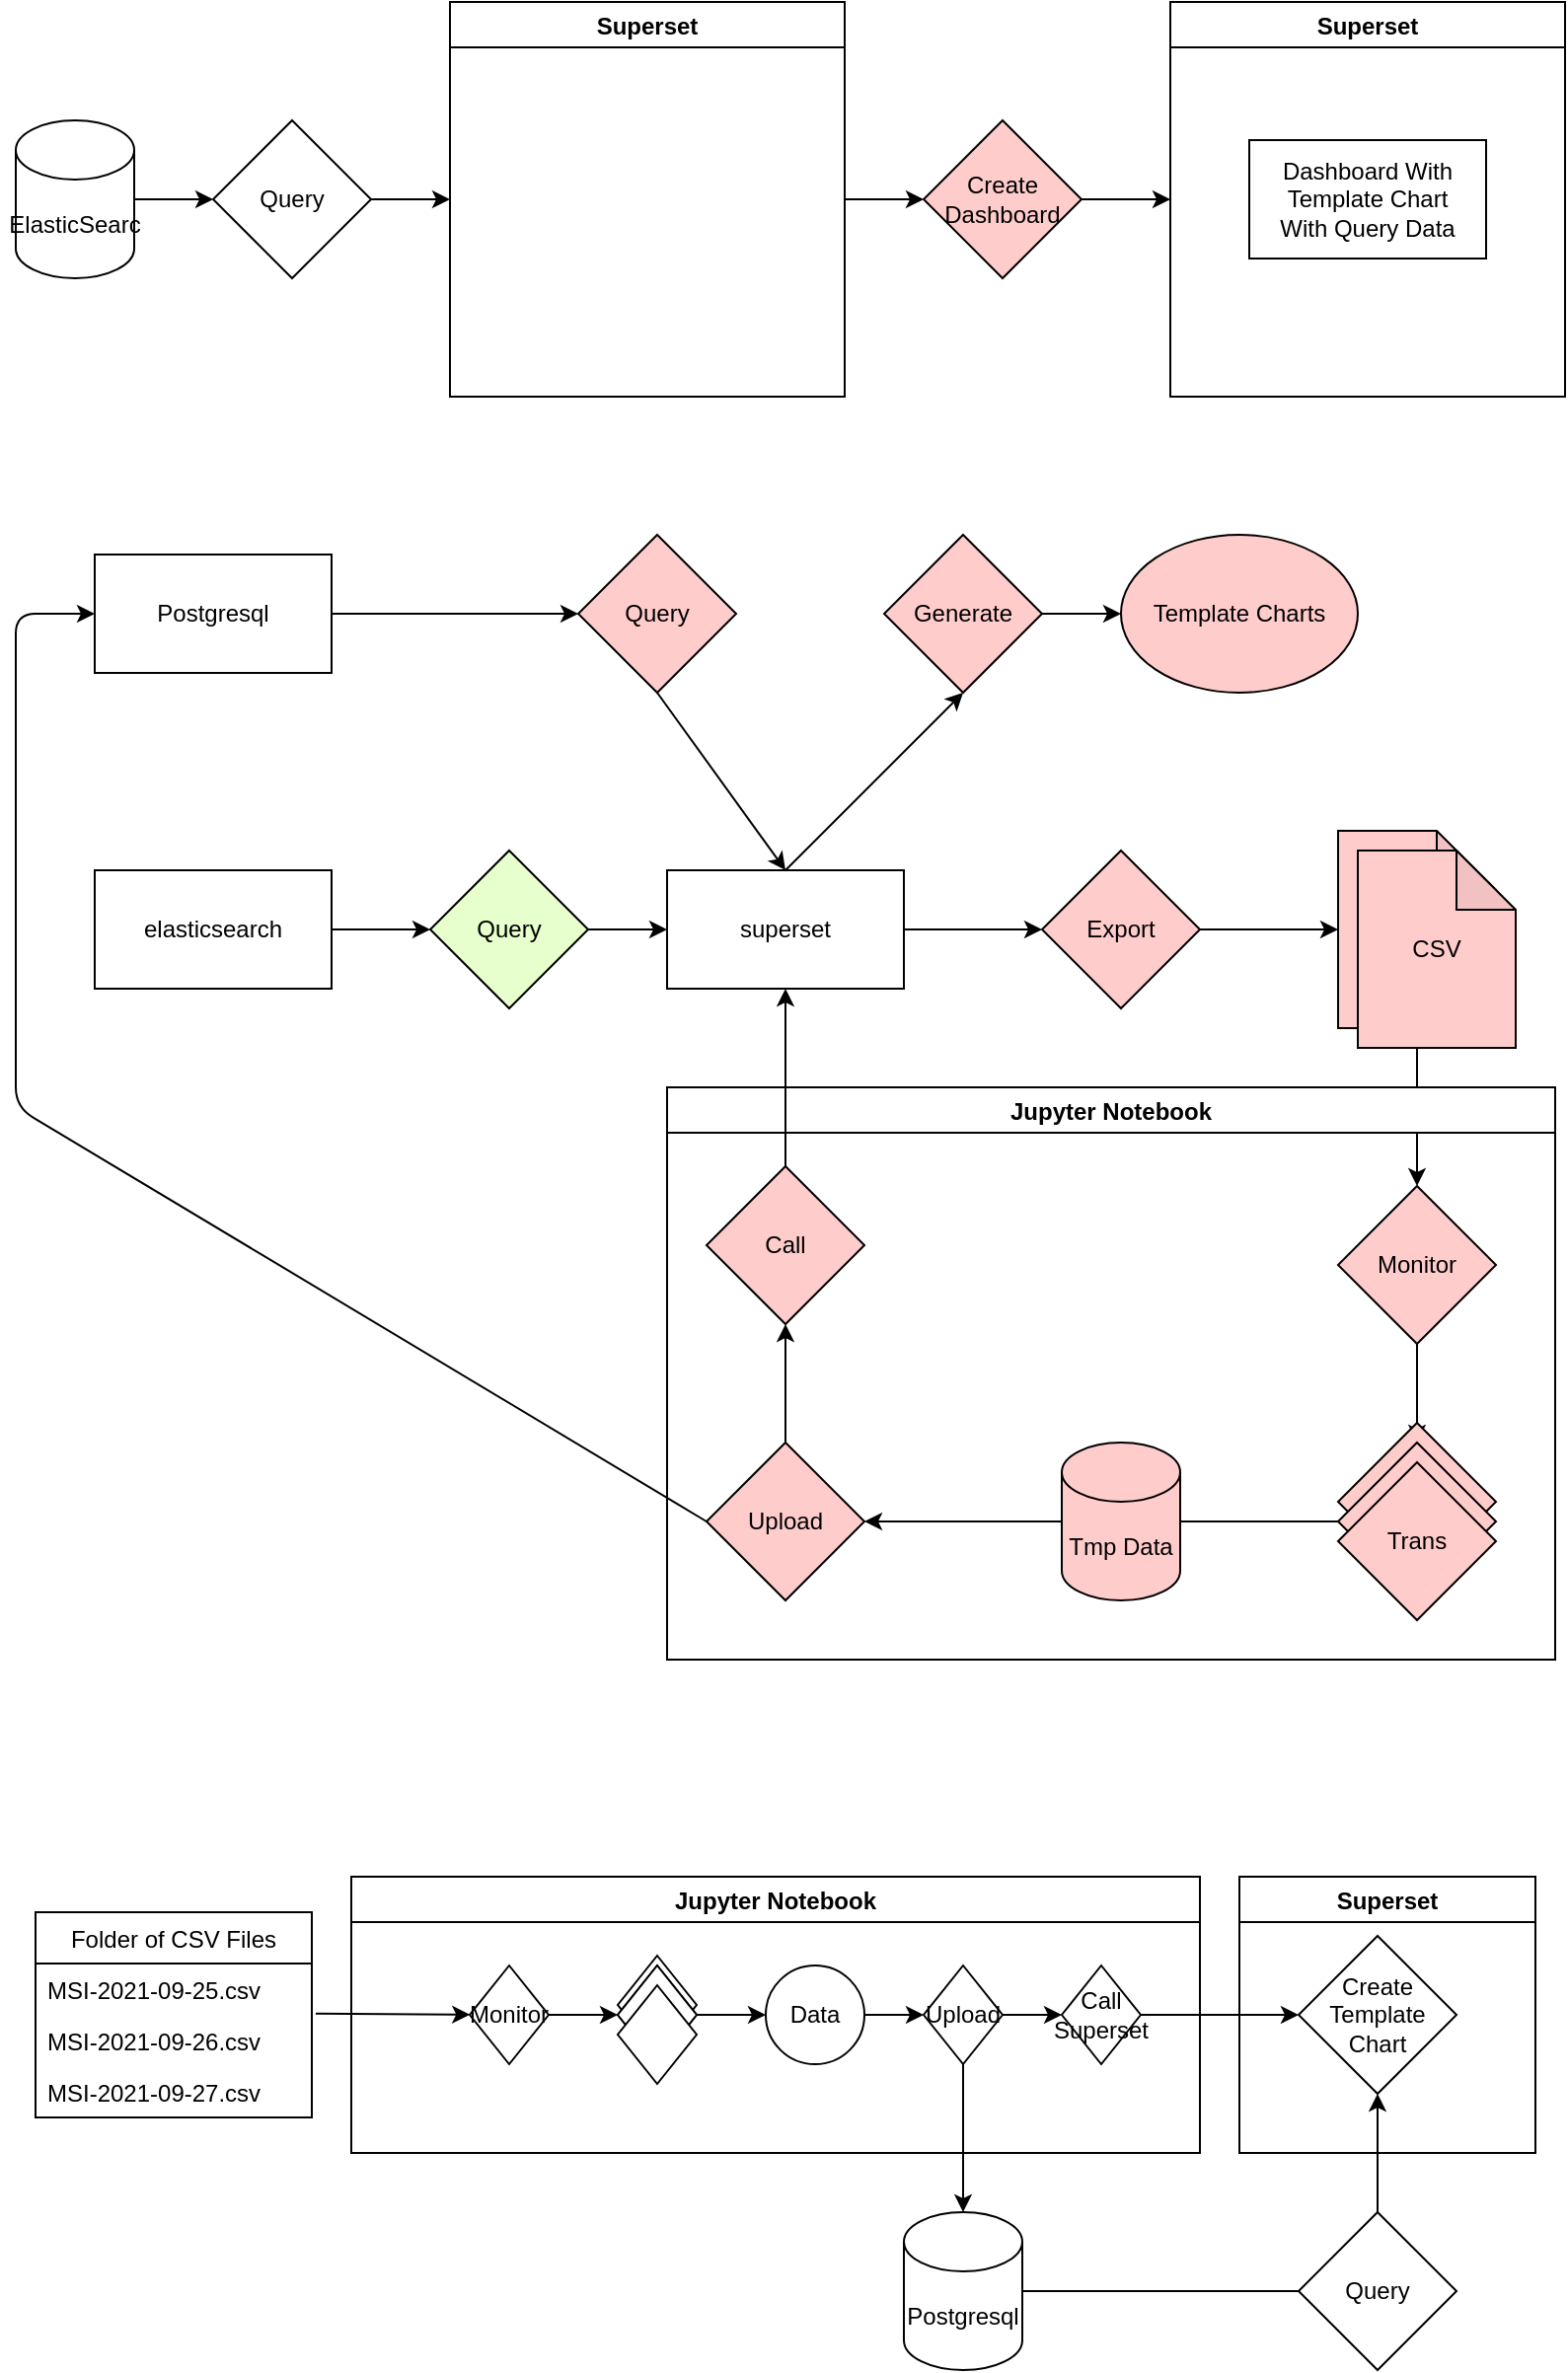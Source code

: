 <mxfile version="15.0.5" type="github">
  <diagram id="_zOc9QKdX_M62MhLKElf" name="Page-1">
    <mxGraphModel dx="1550" dy="1932" grid="1" gridSize="10" guides="1" tooltips="1" connect="1" arrows="1" fold="1" page="1" pageScale="1" pageWidth="850" pageHeight="1100" math="0" shadow="0">
      <root>
        <mxCell id="0" />
        <mxCell id="1" parent="0" />
        <mxCell id="H32xRhRBf8tcS3VONpKH-1" value="superset" style="rounded=0;whiteSpace=wrap;html=1;" vertex="1" parent="1">
          <mxGeometry x="480" y="-640" width="120" height="60" as="geometry" />
        </mxCell>
        <mxCell id="H32xRhRBf8tcS3VONpKH-3" value="elasticsearch" style="rounded=0;whiteSpace=wrap;html=1;fillColor=#FFFFFF;" vertex="1" parent="1">
          <mxGeometry x="190" y="-640" width="120" height="60" as="geometry" />
        </mxCell>
        <mxCell id="H32xRhRBf8tcS3VONpKH-9" value="" style="endArrow=classic;html=1;exitX=1;exitY=0.5;exitDx=0;exitDy=0;entryX=0;entryY=0.5;entryDx=0;entryDy=0;startArrow=none;" edge="1" parent="1" source="H32xRhRBf8tcS3VONpKH-10" target="H32xRhRBf8tcS3VONpKH-1">
          <mxGeometry width="50" height="50" relative="1" as="geometry">
            <mxPoint x="490" y="-610" as="sourcePoint" />
            <mxPoint x="540" y="-660" as="targetPoint" />
          </mxGeometry>
        </mxCell>
        <mxCell id="H32xRhRBf8tcS3VONpKH-10" value="Query" style="rhombus;whiteSpace=wrap;html=1;fillColor=#E6FFCC;" vertex="1" parent="1">
          <mxGeometry x="360" y="-650" width="80" height="80" as="geometry" />
        </mxCell>
        <mxCell id="H32xRhRBf8tcS3VONpKH-12" value="" style="endArrow=classic;html=1;exitX=1;exitY=0.5;exitDx=0;exitDy=0;entryX=0;entryY=0.5;entryDx=0;entryDy=0;startArrow=none;" edge="1" parent="1" source="H32xRhRBf8tcS3VONpKH-1" target="H32xRhRBf8tcS3VONpKH-13">
          <mxGeometry width="50" height="50" relative="1" as="geometry">
            <mxPoint x="700" y="-590" as="sourcePoint" />
            <mxPoint x="790" y="-590" as="targetPoint" />
          </mxGeometry>
        </mxCell>
        <mxCell id="H32xRhRBf8tcS3VONpKH-13" value="Export" style="rhombus;whiteSpace=wrap;html=1;fillColor=#FFCCCC;" vertex="1" parent="1">
          <mxGeometry x="670" y="-650" width="80" height="80" as="geometry" />
        </mxCell>
        <mxCell id="H32xRhRBf8tcS3VONpKH-14" value="CSV" style="shape=note;whiteSpace=wrap;html=1;backgroundOutline=1;darkOpacity=0.05;fillColor=#FFCCCC;" vertex="1" parent="1">
          <mxGeometry x="820" y="-660" width="80" height="100" as="geometry" />
        </mxCell>
        <mxCell id="H32xRhRBf8tcS3VONpKH-15" value="" style="endArrow=classic;html=1;exitX=1;exitY=0.5;exitDx=0;exitDy=0;entryX=0;entryY=0.5;entryDx=0;entryDy=0;entryPerimeter=0;" edge="1" parent="1" source="H32xRhRBf8tcS3VONpKH-13" target="H32xRhRBf8tcS3VONpKH-14">
          <mxGeometry width="50" height="50" relative="1" as="geometry">
            <mxPoint x="490" y="-610" as="sourcePoint" />
            <mxPoint x="540" y="-660" as="targetPoint" />
          </mxGeometry>
        </mxCell>
        <mxCell id="H32xRhRBf8tcS3VONpKH-16" value="" style="endArrow=classic;html=1;exitX=0.5;exitY=1;exitDx=0;exitDy=0;exitPerimeter=0;" edge="1" parent="1" source="H32xRhRBf8tcS3VONpKH-14" target="H32xRhRBf8tcS3VONpKH-17">
          <mxGeometry width="50" height="50" relative="1" as="geometry">
            <mxPoint x="490" y="-610" as="sourcePoint" />
            <mxPoint x="900" y="-480" as="targetPoint" />
          </mxGeometry>
        </mxCell>
        <mxCell id="H32xRhRBf8tcS3VONpKH-17" value="Monitor" style="rhombus;whiteSpace=wrap;html=1;fillColor=#FFCCCC;" vertex="1" parent="1">
          <mxGeometry x="820" y="-480" width="80" height="80" as="geometry" />
        </mxCell>
        <mxCell id="H32xRhRBf8tcS3VONpKH-26" value="" style="endArrow=classic;html=1;exitX=0.5;exitY=1;exitDx=0;exitDy=0;entryX=0.5;entryY=0;entryDx=0;entryDy=0;" edge="1" parent="1" source="H32xRhRBf8tcS3VONpKH-17" target="H32xRhRBf8tcS3VONpKH-22">
          <mxGeometry width="50" height="50" relative="1" as="geometry">
            <mxPoint x="490" y="-300" as="sourcePoint" />
            <mxPoint x="540" y="-350" as="targetPoint" />
          </mxGeometry>
        </mxCell>
        <mxCell id="H32xRhRBf8tcS3VONpKH-27" value="" style="endArrow=classic;html=1;exitX=0;exitY=0.5;exitDx=0;exitDy=0;startArrow=none;" edge="1" parent="1" source="H32xRhRBf8tcS3VONpKH-46" target="H32xRhRBf8tcS3VONpKH-28">
          <mxGeometry width="50" height="50" relative="1" as="geometry">
            <mxPoint x="490" y="-300" as="sourcePoint" />
            <mxPoint x="540" y="-350" as="targetPoint" />
          </mxGeometry>
        </mxCell>
        <mxCell id="H32xRhRBf8tcS3VONpKH-28" value="Upload" style="rhombus;whiteSpace=wrap;html=1;fillColor=#FFCCCC;" vertex="1" parent="1">
          <mxGeometry x="500" y="-350" width="80" height="80" as="geometry" />
        </mxCell>
        <mxCell id="H32xRhRBf8tcS3VONpKH-32" value="Postgresql" style="rounded=0;whiteSpace=wrap;html=1;" vertex="1" parent="1">
          <mxGeometry x="190" y="-800" width="120" height="60" as="geometry" />
        </mxCell>
        <mxCell id="H32xRhRBf8tcS3VONpKH-37" value="" style="endArrow=classic;html=1;entryX=0.5;entryY=1;entryDx=0;entryDy=0;" edge="1" parent="1" target="H32xRhRBf8tcS3VONpKH-38">
          <mxGeometry width="50" height="50" relative="1" as="geometry">
            <mxPoint x="540" y="-640" as="sourcePoint" />
            <mxPoint x="620" y="-700" as="targetPoint" />
          </mxGeometry>
        </mxCell>
        <mxCell id="H32xRhRBf8tcS3VONpKH-38" value="Generate" style="rhombus;whiteSpace=wrap;html=1;fillColor=#FFCCCC;" vertex="1" parent="1">
          <mxGeometry x="590" y="-810" width="80" height="80" as="geometry" />
        </mxCell>
        <mxCell id="H32xRhRBf8tcS3VONpKH-40" value="" style="endArrow=classic;html=1;exitX=1;exitY=0.5;exitDx=0;exitDy=0;entryX=0;entryY=0.5;entryDx=0;entryDy=0;" edge="1" parent="1" source="H32xRhRBf8tcS3VONpKH-38" target="H32xRhRBf8tcS3VONpKH-44">
          <mxGeometry width="50" height="50" relative="1" as="geometry">
            <mxPoint x="490" y="-510" as="sourcePoint" />
            <mxPoint x="710" y="-750" as="targetPoint" />
          </mxGeometry>
        </mxCell>
        <mxCell id="H32xRhRBf8tcS3VONpKH-41" value="" style="endArrow=classic;html=1;exitX=1;exitY=0.5;exitDx=0;exitDy=0;entryX=0;entryY=0.5;entryDx=0;entryDy=0;" edge="1" parent="1" source="H32xRhRBf8tcS3VONpKH-32" target="H32xRhRBf8tcS3VONpKH-42">
          <mxGeometry width="50" height="50" relative="1" as="geometry">
            <mxPoint x="490" y="-510" as="sourcePoint" />
            <mxPoint x="550" y="-780" as="targetPoint" />
          </mxGeometry>
        </mxCell>
        <mxCell id="H32xRhRBf8tcS3VONpKH-42" value="Query" style="rhombus;whiteSpace=wrap;html=1;fillColor=#FFCCCC;" vertex="1" parent="1">
          <mxGeometry x="435" y="-810" width="80" height="80" as="geometry" />
        </mxCell>
        <mxCell id="H32xRhRBf8tcS3VONpKH-43" value="" style="endArrow=classic;html=1;exitX=0.5;exitY=1;exitDx=0;exitDy=0;" edge="1" parent="1" source="H32xRhRBf8tcS3VONpKH-42">
          <mxGeometry width="50" height="50" relative="1" as="geometry">
            <mxPoint x="490" y="-510" as="sourcePoint" />
            <mxPoint x="540" y="-640" as="targetPoint" />
          </mxGeometry>
        </mxCell>
        <mxCell id="H32xRhRBf8tcS3VONpKH-44" value="Template Charts" style="ellipse;whiteSpace=wrap;html=1;fillColor=#FFCCCC;" vertex="1" parent="1">
          <mxGeometry x="710" y="-810" width="120" height="80" as="geometry" />
        </mxCell>
        <mxCell id="H32xRhRBf8tcS3VONpKH-47" value="" style="endArrow=classic;html=1;exitX=1;exitY=0.5;exitDx=0;exitDy=0;entryX=0;entryY=0.5;entryDx=0;entryDy=0;" edge="1" parent="1" source="H32xRhRBf8tcS3VONpKH-3" target="H32xRhRBf8tcS3VONpKH-10">
          <mxGeometry width="50" height="50" relative="1" as="geometry">
            <mxPoint x="490" y="-560" as="sourcePoint" />
            <mxPoint x="540" y="-610" as="targetPoint" />
          </mxGeometry>
        </mxCell>
        <mxCell id="H32xRhRBf8tcS3VONpKH-48" value="Jupyter Notebook" style="swimlane;" vertex="1" parent="1">
          <mxGeometry x="480" y="-530" width="450" height="290" as="geometry" />
        </mxCell>
        <mxCell id="H32xRhRBf8tcS3VONpKH-120" value="Trans" style="rhombus;whiteSpace=wrap;html=1;fillColor=#FFCCCC;" vertex="1" parent="H32xRhRBf8tcS3VONpKH-48">
          <mxGeometry x="340" y="170" width="80" height="80" as="geometry" />
        </mxCell>
        <mxCell id="H32xRhRBf8tcS3VONpKH-110" value="Call" style="rhombus;whiteSpace=wrap;html=1;fillColor=#FFCCCC;" vertex="1" parent="H32xRhRBf8tcS3VONpKH-48">
          <mxGeometry x="20" y="40" width="80" height="80" as="geometry" />
        </mxCell>
        <mxCell id="H32xRhRBf8tcS3VONpKH-46" value="Tmp Data" style="shape=cylinder3;whiteSpace=wrap;html=1;boundedLbl=1;backgroundOutline=1;size=15;fillColor=#FFCCCC;" vertex="1" parent="1">
          <mxGeometry x="680" y="-350" width="60" height="80" as="geometry" />
        </mxCell>
        <mxCell id="H32xRhRBf8tcS3VONpKH-49" value="" style="endArrow=none;html=1;exitX=0;exitY=0.5;exitDx=0;exitDy=0;" edge="1" parent="1" source="H32xRhRBf8tcS3VONpKH-22" target="H32xRhRBf8tcS3VONpKH-46">
          <mxGeometry width="50" height="50" relative="1" as="geometry">
            <mxPoint x="820" y="-310" as="sourcePoint" />
            <mxPoint x="580" y="-310" as="targetPoint" />
          </mxGeometry>
        </mxCell>
        <mxCell id="H32xRhRBf8tcS3VONpKH-50" value="Jupyter Notebook" style="swimlane;" vertex="1" parent="1">
          <mxGeometry x="320" y="-130" width="430" height="140" as="geometry" />
        </mxCell>
        <mxCell id="H32xRhRBf8tcS3VONpKH-119" value="" style="rhombus;whiteSpace=wrap;html=1;" vertex="1" parent="H32xRhRBf8tcS3VONpKH-50">
          <mxGeometry x="135" y="40" width="40" height="50" as="geometry" />
        </mxCell>
        <mxCell id="H32xRhRBf8tcS3VONpKH-118" value="" style="rhombus;whiteSpace=wrap;html=1;" vertex="1" parent="H32xRhRBf8tcS3VONpKH-50">
          <mxGeometry x="135" y="45" width="40" height="50" as="geometry" />
        </mxCell>
        <mxCell id="H32xRhRBf8tcS3VONpKH-67" style="edgeStyle=orthogonalEdgeStyle;rounded=0;orthogonalLoop=1;jettySize=auto;html=1;entryX=0;entryY=0.5;entryDx=0;entryDy=0;" edge="1" parent="H32xRhRBf8tcS3VONpKH-50" source="H32xRhRBf8tcS3VONpKH-63" target="H32xRhRBf8tcS3VONpKH-64">
          <mxGeometry relative="1" as="geometry" />
        </mxCell>
        <mxCell id="H32xRhRBf8tcS3VONpKH-63" value="Monitor" style="rhombus;whiteSpace=wrap;html=1;" vertex="1" parent="H32xRhRBf8tcS3VONpKH-50">
          <mxGeometry x="60" y="45" width="40" height="50" as="geometry" />
        </mxCell>
        <mxCell id="H32xRhRBf8tcS3VONpKH-84" style="edgeStyle=orthogonalEdgeStyle;rounded=0;orthogonalLoop=1;jettySize=auto;html=1;entryX=0;entryY=0.5;entryDx=0;entryDy=0;" edge="1" parent="H32xRhRBf8tcS3VONpKH-50" source="H32xRhRBf8tcS3VONpKH-64" target="H32xRhRBf8tcS3VONpKH-83">
          <mxGeometry relative="1" as="geometry" />
        </mxCell>
        <mxCell id="H32xRhRBf8tcS3VONpKH-64" value="" style="rhombus;whiteSpace=wrap;html=1;" vertex="1" parent="H32xRhRBf8tcS3VONpKH-50">
          <mxGeometry x="135" y="45" width="40" height="50" as="geometry" />
        </mxCell>
        <mxCell id="H32xRhRBf8tcS3VONpKH-91" style="edgeStyle=orthogonalEdgeStyle;rounded=0;orthogonalLoop=1;jettySize=auto;html=1;entryX=0;entryY=0.5;entryDx=0;entryDy=0;" edge="1" parent="H32xRhRBf8tcS3VONpKH-50" source="H32xRhRBf8tcS3VONpKH-83" target="H32xRhRBf8tcS3VONpKH-90">
          <mxGeometry relative="1" as="geometry" />
        </mxCell>
        <mxCell id="H32xRhRBf8tcS3VONpKH-83" value="Data" style="ellipse;whiteSpace=wrap;html=1;aspect=fixed;" vertex="1" parent="H32xRhRBf8tcS3VONpKH-50">
          <mxGeometry x="210" y="45" width="50" height="50" as="geometry" />
        </mxCell>
        <mxCell id="H32xRhRBf8tcS3VONpKH-93" style="edgeStyle=orthogonalEdgeStyle;rounded=0;orthogonalLoop=1;jettySize=auto;html=1;entryX=0;entryY=0.5;entryDx=0;entryDy=0;" edge="1" parent="H32xRhRBf8tcS3VONpKH-50" source="H32xRhRBf8tcS3VONpKH-90" target="H32xRhRBf8tcS3VONpKH-92">
          <mxGeometry relative="1" as="geometry" />
        </mxCell>
        <mxCell id="H32xRhRBf8tcS3VONpKH-90" value="Upload" style="rhombus;whiteSpace=wrap;html=1;" vertex="1" parent="H32xRhRBf8tcS3VONpKH-50">
          <mxGeometry x="290" y="45" width="40" height="50" as="geometry" />
        </mxCell>
        <mxCell id="H32xRhRBf8tcS3VONpKH-92" value="Call Superset" style="rhombus;whiteSpace=wrap;html=1;" vertex="1" parent="H32xRhRBf8tcS3VONpKH-50">
          <mxGeometry x="360" y="45" width="40" height="50" as="geometry" />
        </mxCell>
        <mxCell id="H32xRhRBf8tcS3VONpKH-117" value="" style="rhombus;whiteSpace=wrap;html=1;" vertex="1" parent="H32xRhRBf8tcS3VONpKH-50">
          <mxGeometry x="135" y="55" width="40" height="50" as="geometry" />
        </mxCell>
        <mxCell id="H32xRhRBf8tcS3VONpKH-52" value="Folder of CSV Files" style="swimlane;fontStyle=0;childLayout=stackLayout;horizontal=1;startSize=26;horizontalStack=0;resizeParent=1;resizeParentMax=0;resizeLast=0;collapsible=1;marginBottom=0;" vertex="1" parent="1">
          <mxGeometry x="160" y="-112" width="140" height="104" as="geometry" />
        </mxCell>
        <mxCell id="H32xRhRBf8tcS3VONpKH-53" value="MSI-2021-09-25.csv" style="text;strokeColor=none;fillColor=none;align=left;verticalAlign=top;spacingLeft=4;spacingRight=4;overflow=hidden;rotatable=0;points=[[0,0.5],[1,0.5]];portConstraint=eastwest;" vertex="1" parent="H32xRhRBf8tcS3VONpKH-52">
          <mxGeometry y="26" width="140" height="26" as="geometry" />
        </mxCell>
        <mxCell id="H32xRhRBf8tcS3VONpKH-54" value="MSI-2021-09-26.csv" style="text;strokeColor=none;fillColor=none;align=left;verticalAlign=top;spacingLeft=4;spacingRight=4;overflow=hidden;rotatable=0;points=[[0,0.5],[1,0.5]];portConstraint=eastwest;" vertex="1" parent="H32xRhRBf8tcS3VONpKH-52">
          <mxGeometry y="52" width="140" height="26" as="geometry" />
        </mxCell>
        <mxCell id="H32xRhRBf8tcS3VONpKH-55" value="MSI-2021-09-27.csv" style="text;strokeColor=none;fillColor=none;align=left;verticalAlign=top;spacingLeft=4;spacingRight=4;overflow=hidden;rotatable=0;points=[[0,0.5],[1,0.5]];portConstraint=eastwest;" vertex="1" parent="H32xRhRBf8tcS3VONpKH-52">
          <mxGeometry y="78" width="140" height="26" as="geometry" />
        </mxCell>
        <mxCell id="H32xRhRBf8tcS3VONpKH-61" value="CSV" style="shape=note;whiteSpace=wrap;html=1;backgroundOutline=1;darkOpacity=0.05;fillColor=#FFCCCC;" vertex="1" parent="1">
          <mxGeometry x="830" y="-650" width="80" height="100" as="geometry" />
        </mxCell>
        <mxCell id="H32xRhRBf8tcS3VONpKH-73" value="Postgresql" style="shape=cylinder3;whiteSpace=wrap;html=1;boundedLbl=1;backgroundOutline=1;size=15;" vertex="1" parent="1">
          <mxGeometry x="600" y="40" width="60" height="80" as="geometry" />
        </mxCell>
        <mxCell id="H32xRhRBf8tcS3VONpKH-77" value="Superset" style="swimlane;" vertex="1" parent="1">
          <mxGeometry x="770" y="-130" width="150" height="140" as="geometry" />
        </mxCell>
        <mxCell id="H32xRhRBf8tcS3VONpKH-79" value="Create Template&lt;br&gt;Chart" style="rhombus;whiteSpace=wrap;html=1;" vertex="1" parent="H32xRhRBf8tcS3VONpKH-77">
          <mxGeometry x="30" y="30" width="80" height="80" as="geometry" />
        </mxCell>
        <mxCell id="H32xRhRBf8tcS3VONpKH-88" style="edgeStyle=orthogonalEdgeStyle;rounded=0;orthogonalLoop=1;jettySize=auto;html=1;entryX=0.5;entryY=0;entryDx=0;entryDy=0;entryPerimeter=0;exitX=0.5;exitY=1;exitDx=0;exitDy=0;" edge="1" parent="1" source="H32xRhRBf8tcS3VONpKH-90" target="H32xRhRBf8tcS3VONpKH-73">
          <mxGeometry relative="1" as="geometry" />
        </mxCell>
        <mxCell id="H32xRhRBf8tcS3VONpKH-94" style="edgeStyle=orthogonalEdgeStyle;rounded=0;orthogonalLoop=1;jettySize=auto;html=1;" edge="1" parent="1" source="H32xRhRBf8tcS3VONpKH-92">
          <mxGeometry relative="1" as="geometry">
            <mxPoint x="800" y="-60" as="targetPoint" />
          </mxGeometry>
        </mxCell>
        <mxCell id="H32xRhRBf8tcS3VONpKH-103" style="edgeStyle=orthogonalEdgeStyle;rounded=0;orthogonalLoop=1;jettySize=auto;html=1;entryX=0;entryY=0.5;entryDx=0;entryDy=0;" edge="1" parent="1" source="H32xRhRBf8tcS3VONpKH-95" target="H32xRhRBf8tcS3VONpKH-102">
          <mxGeometry relative="1" as="geometry" />
        </mxCell>
        <mxCell id="H32xRhRBf8tcS3VONpKH-95" value="Superset" style="swimlane;startSize=23;" vertex="1" parent="1">
          <mxGeometry x="370" y="-1080" width="200" height="200" as="geometry" />
        </mxCell>
        <mxCell id="H32xRhRBf8tcS3VONpKH-100" style="edgeStyle=orthogonalEdgeStyle;rounded=0;orthogonalLoop=1;jettySize=auto;html=1;entryX=0;entryY=0.5;entryDx=0;entryDy=0;" edge="1" parent="1" source="H32xRhRBf8tcS3VONpKH-96" target="H32xRhRBf8tcS3VONpKH-98">
          <mxGeometry relative="1" as="geometry" />
        </mxCell>
        <mxCell id="H32xRhRBf8tcS3VONpKH-96" value="ElasticSearc&lt;br&gt;" style="shape=cylinder3;whiteSpace=wrap;html=1;boundedLbl=1;backgroundOutline=1;size=15;" vertex="1" parent="1">
          <mxGeometry x="150" y="-1020" width="60" height="80" as="geometry" />
        </mxCell>
        <mxCell id="H32xRhRBf8tcS3VONpKH-101" style="edgeStyle=orthogonalEdgeStyle;rounded=0;orthogonalLoop=1;jettySize=auto;html=1;entryX=0;entryY=0.5;entryDx=0;entryDy=0;" edge="1" parent="1" source="H32xRhRBf8tcS3VONpKH-98" target="H32xRhRBf8tcS3VONpKH-95">
          <mxGeometry relative="1" as="geometry" />
        </mxCell>
        <mxCell id="H32xRhRBf8tcS3VONpKH-98" value="Query" style="rhombus;whiteSpace=wrap;html=1;" vertex="1" parent="1">
          <mxGeometry x="250" y="-1020" width="80" height="80" as="geometry" />
        </mxCell>
        <mxCell id="H32xRhRBf8tcS3VONpKH-107" style="edgeStyle=orthogonalEdgeStyle;rounded=0;orthogonalLoop=1;jettySize=auto;html=1;entryX=0;entryY=0.5;entryDx=0;entryDy=0;" edge="1" parent="1" source="H32xRhRBf8tcS3VONpKH-102" target="H32xRhRBf8tcS3VONpKH-106">
          <mxGeometry relative="1" as="geometry" />
        </mxCell>
        <mxCell id="H32xRhRBf8tcS3VONpKH-102" value="Create&lt;br&gt;Dashboard" style="rhombus;whiteSpace=wrap;html=1;fillColor=#FFCCCC;" vertex="1" parent="1">
          <mxGeometry x="610" y="-1020" width="80" height="80" as="geometry" />
        </mxCell>
        <mxCell id="H32xRhRBf8tcS3VONpKH-106" value="Superset" style="swimlane;startSize=23;" vertex="1" parent="1">
          <mxGeometry x="735" y="-1080" width="200" height="200" as="geometry" />
        </mxCell>
        <mxCell id="H32xRhRBf8tcS3VONpKH-108" value="Dashboard With Template Chart&lt;br&gt;With Query Data" style="whiteSpace=wrap;html=1;" vertex="1" parent="H32xRhRBf8tcS3VONpKH-106">
          <mxGeometry x="40" y="70" width="120" height="60" as="geometry" />
        </mxCell>
        <mxCell id="H32xRhRBf8tcS3VONpKH-109" value="" style="endArrow=classic;html=1;entryX=0.5;entryY=1;entryDx=0;entryDy=0;" edge="1" parent="1" target="H32xRhRBf8tcS3VONpKH-110">
          <mxGeometry width="50" height="50" relative="1" as="geometry">
            <mxPoint x="540" y="-350" as="sourcePoint" />
            <mxPoint x="580" y="-390" as="targetPoint" />
          </mxGeometry>
        </mxCell>
        <mxCell id="H32xRhRBf8tcS3VONpKH-111" value="" style="endArrow=classic;html=1;exitX=0.5;exitY=0;exitDx=0;exitDy=0;entryX=0.5;entryY=1;entryDx=0;entryDy=0;" edge="1" parent="1" source="H32xRhRBf8tcS3VONpKH-110" target="H32xRhRBf8tcS3VONpKH-1">
          <mxGeometry width="50" height="50" relative="1" as="geometry">
            <mxPoint x="490" y="-560" as="sourcePoint" />
            <mxPoint x="540" y="-610" as="targetPoint" />
          </mxGeometry>
        </mxCell>
        <mxCell id="H32xRhRBf8tcS3VONpKH-112" value="" style="endArrow=classic;html=1;entryX=0;entryY=0.5;entryDx=0;entryDy=0;" edge="1" parent="1" target="H32xRhRBf8tcS3VONpKH-32">
          <mxGeometry width="50" height="50" relative="1" as="geometry">
            <mxPoint x="500" y="-310" as="sourcePoint" />
            <mxPoint x="190" y="-380" as="targetPoint" />
            <Array as="points">
              <mxPoint x="150" y="-520" />
              <mxPoint x="150" y="-770" />
            </Array>
          </mxGeometry>
        </mxCell>
        <mxCell id="H32xRhRBf8tcS3VONpKH-114" value="" style="endArrow=classic;html=1;exitX=0.5;exitY=0;exitDx=0;exitDy=0;entryX=0.5;entryY=1;entryDx=0;entryDy=0;startArrow=none;" edge="1" parent="1" source="H32xRhRBf8tcS3VONpKH-115" target="H32xRhRBf8tcS3VONpKH-79">
          <mxGeometry width="50" height="50" relative="1" as="geometry">
            <mxPoint x="430" y="-240" as="sourcePoint" />
            <mxPoint x="480" y="-290" as="targetPoint" />
            <Array as="points" />
          </mxGeometry>
        </mxCell>
        <mxCell id="H32xRhRBf8tcS3VONpKH-115" value="Query" style="rhombus;whiteSpace=wrap;html=1;fillColor=#FFFFFF;" vertex="1" parent="1">
          <mxGeometry x="800" y="40" width="80" height="80" as="geometry" />
        </mxCell>
        <mxCell id="H32xRhRBf8tcS3VONpKH-116" value="" style="endArrow=none;html=1;exitX=1;exitY=0.5;exitDx=0;exitDy=0;exitPerimeter=0;entryX=0;entryY=0.5;entryDx=0;entryDy=0;" edge="1" parent="1" source="H32xRhRBf8tcS3VONpKH-73" target="H32xRhRBf8tcS3VONpKH-115">
          <mxGeometry width="50" height="50" relative="1" as="geometry">
            <mxPoint x="660" y="80" as="sourcePoint" />
            <mxPoint x="880" y="-20" as="targetPoint" />
            <Array as="points" />
          </mxGeometry>
        </mxCell>
        <mxCell id="H32xRhRBf8tcS3VONpKH-62" value="" style="endArrow=classic;html=1;exitX=1.014;exitY=-0.023;exitDx=0;exitDy=0;exitPerimeter=0;" edge="1" parent="1" source="H32xRhRBf8tcS3VONpKH-54" target="H32xRhRBf8tcS3VONpKH-63">
          <mxGeometry width="50" height="50" relative="1" as="geometry">
            <mxPoint x="370" y="-240" as="sourcePoint" />
            <mxPoint x="360" y="-60" as="targetPoint" />
          </mxGeometry>
        </mxCell>
        <mxCell id="H32xRhRBf8tcS3VONpKH-22" value="Trans" style="rhombus;whiteSpace=wrap;html=1;fillColor=#FFCCCC;" vertex="1" parent="1">
          <mxGeometry x="820" y="-350" width="80" height="80" as="geometry" />
        </mxCell>
        <mxCell id="H32xRhRBf8tcS3VONpKH-121" value="Trans" style="rhombus;whiteSpace=wrap;html=1;fillColor=#FFCCCC;" vertex="1" parent="1">
          <mxGeometry x="820" y="-340" width="80" height="80" as="geometry" />
        </mxCell>
      </root>
    </mxGraphModel>
  </diagram>
</mxfile>
